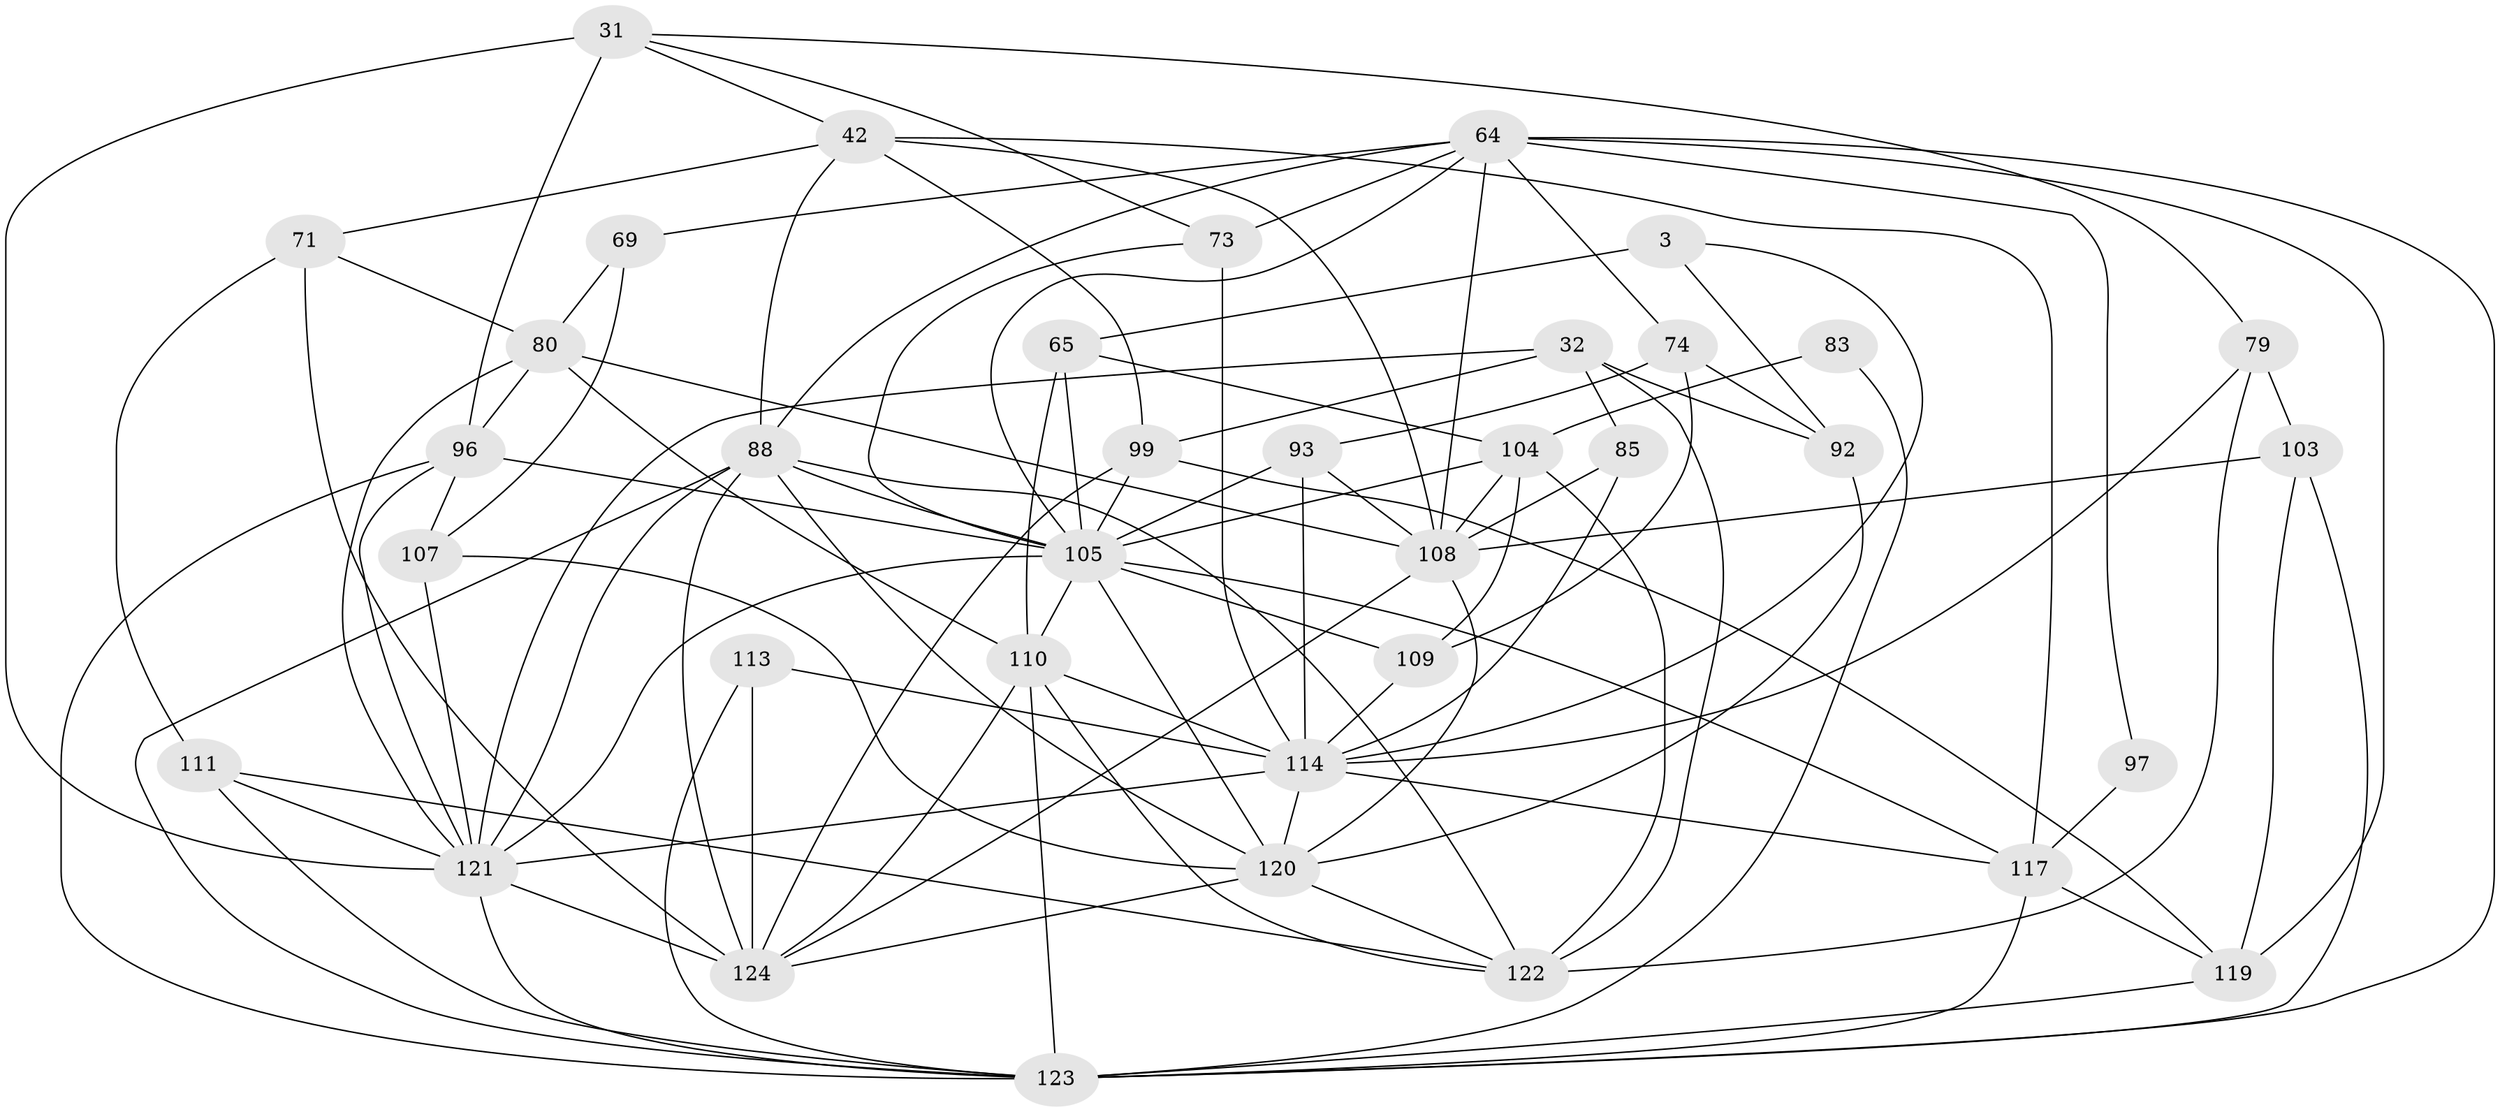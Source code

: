 // original degree distribution, {4: 1.0}
// Generated by graph-tools (version 1.1) at 2025/01/03/04/25 22:01:27]
// undirected, 37 vertices, 106 edges
graph export_dot {
graph [start="1"]
  node [color=gray90,style=filled];
  3;
  31 [super="+15"];
  32 [super="+18"];
  42 [super="+8+17"];
  64 [super="+22+47+26+53"];
  65 [super="+19+56"];
  69;
  71;
  73;
  74;
  79;
  80 [super="+5+6"];
  83 [super="+81"];
  85;
  88 [super="+21+43+50+55"];
  92;
  93;
  96 [super="+2+10+48"];
  97;
  99 [super="+58"];
  103;
  104 [super="+100+75"];
  105 [super="+20+66+89+40+94+84"];
  107 [super="+51"];
  108 [super="+102+41"];
  109 [super="+98"];
  110 [super="+45+77+63+78"];
  111;
  113 [super="+7"];
  114 [super="+16+46+37+95"];
  117 [super="+57+67"];
  119 [super="+30"];
  120 [super="+54+118"];
  121 [super="+116+112"];
  122 [super="+68+76"];
  123 [super="+90+61+106"];
  124 [super="+39+91+62"];
  3 -- 92;
  3 -- 114;
  3 -- 65 [weight=2];
  31 -- 79;
  31 -- 96 [weight=2];
  31 -- 73;
  31 -- 42;
  31 -- 121;
  32 -- 85 [weight=2];
  32 -- 92;
  32 -- 99;
  32 -- 121;
  32 -- 122;
  42 -- 99 [weight=2];
  42 -- 71;
  42 -- 88 [weight=2];
  42 -- 108;
  42 -- 117;
  64 -- 74;
  64 -- 97 [weight=2];
  64 -- 69;
  64 -- 108;
  64 -- 88 [weight=2];
  64 -- 119 [weight=2];
  64 -- 73;
  64 -- 105;
  64 -- 123;
  65 -- 105 [weight=3];
  65 -- 104 [weight=2];
  65 -- 110;
  69 -- 107 [weight=2];
  69 -- 80;
  71 -- 111;
  71 -- 80;
  71 -- 124;
  73 -- 114;
  73 -- 105;
  74 -- 92;
  74 -- 93;
  74 -- 109;
  79 -- 103;
  79 -- 114;
  79 -- 122;
  80 -- 121;
  80 -- 108;
  80 -- 96 [weight=2];
  80 -- 110 [weight=2];
  83 -- 123 [weight=2];
  83 -- 104 [weight=4];
  85 -- 114;
  85 -- 108;
  88 -- 120 [weight=2];
  88 -- 123 [weight=2];
  88 -- 105 [weight=2];
  88 -- 124 [weight=3];
  88 -- 121 [weight=2];
  88 -- 122;
  92 -- 120;
  93 -- 108;
  93 -- 105;
  93 -- 114;
  96 -- 107 [weight=2];
  96 -- 105 [weight=3];
  96 -- 121;
  96 -- 123 [weight=2];
  97 -- 117 [weight=2];
  99 -- 119;
  99 -- 124;
  99 -- 105;
  103 -- 108;
  103 -- 119;
  103 -- 123;
  104 -- 108 [weight=3];
  104 -- 109;
  104 -- 105 [weight=2];
  104 -- 122 [weight=2];
  105 -- 117 [weight=2];
  105 -- 121 [weight=4];
  105 -- 109 [weight=3];
  105 -- 120;
  105 -- 110 [weight=2];
  107 -- 120;
  107 -- 121;
  108 -- 120 [weight=2];
  108 -- 124;
  109 -- 114;
  110 -- 114;
  110 -- 122;
  110 -- 123 [weight=6];
  110 -- 124;
  111 -- 121;
  111 -- 122;
  111 -- 123;
  113 -- 114 [weight=2];
  113 -- 124 [weight=3];
  113 -- 123;
  114 -- 120;
  114 -- 117;
  114 -- 121;
  117 -- 119;
  117 -- 123 [weight=3];
  119 -- 123;
  120 -- 122;
  120 -- 124;
  121 -- 124 [weight=3];
  121 -- 123 [weight=2];
}
